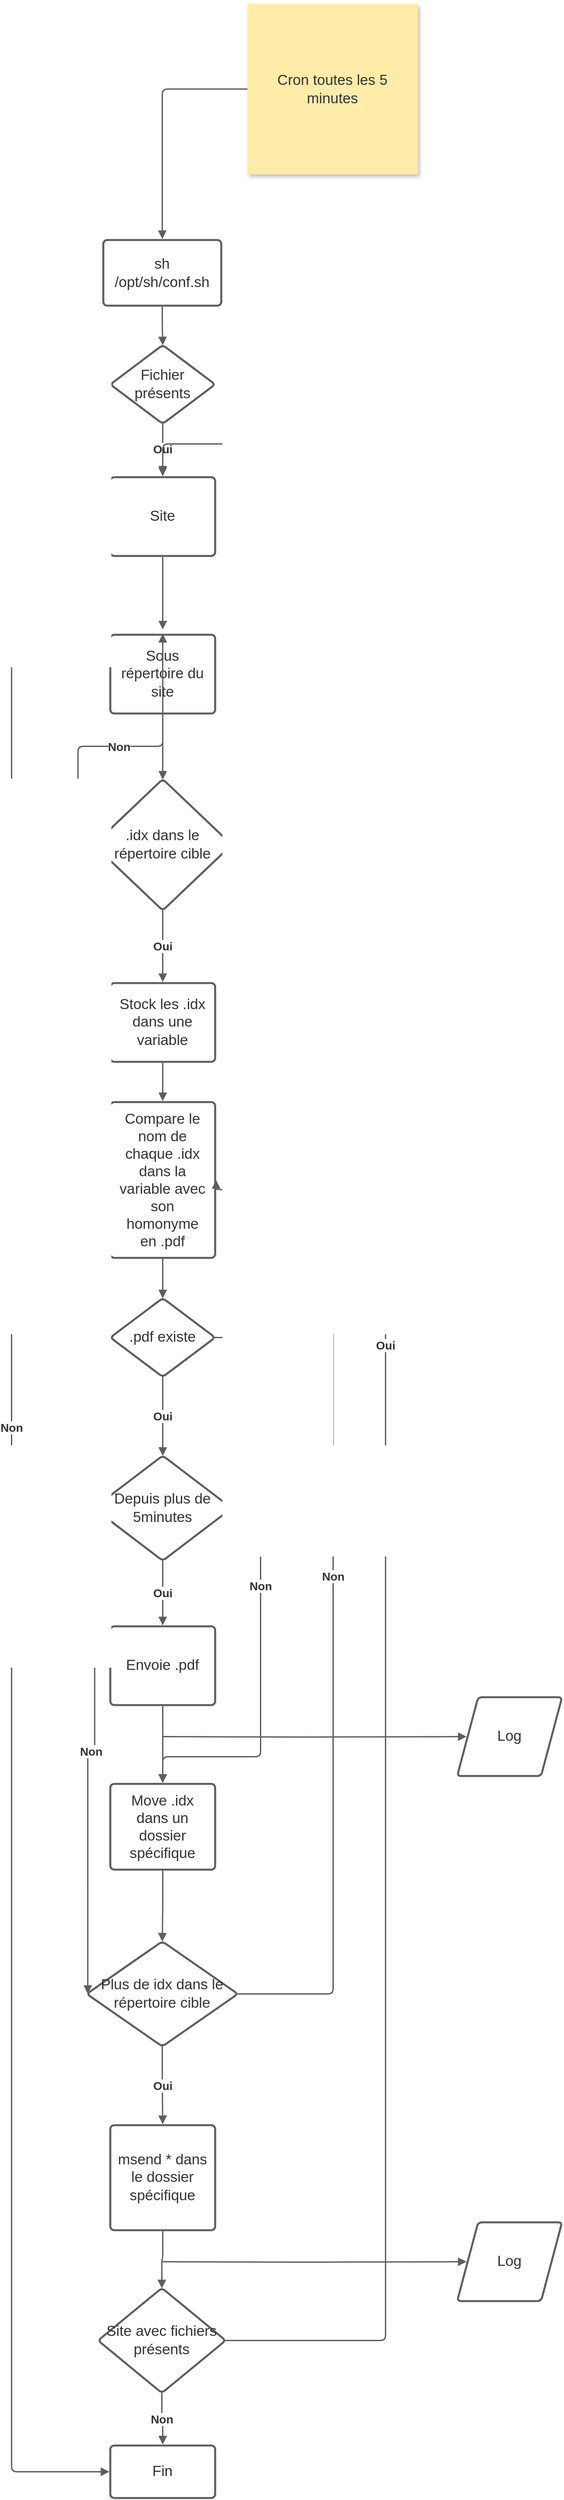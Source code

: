 <mxfile version="21.6.1" type="github">
  <diagram name="Page-1" id="M05mi5tubymjT-PzH5LD">
    <mxGraphModel dx="1442" dy="4406" grid="1" gridSize="10" guides="1" tooltips="1" connect="1" arrows="1" fold="1" page="1" pageScale="1" pageWidth="827" pageHeight="1169" math="0" shadow="0">
      <root>
        <mxCell id="0" />
        <mxCell id="1" parent="0" />
        <mxCell id="hJ5r02Eb2I1jtGM-IQbP-1" value="sh /opt/sh/conf.sh" style="html=1;overflow=block;blockSpacing=1;whiteSpace=wrap;fontSize=16.7;fontColor=#333333;align=center;spacing=3.8;strokeColor=#5e5e5e;strokeOpacity=100;rounded=1;absoluteArcSize=1;arcSize=9;strokeWidth=2.3;lucidId=f-5~rbV5MELp;" vertex="1" parent="1">
          <mxGeometry x="945" y="-525" width="135" height="75" as="geometry" />
        </mxCell>
        <mxCell id="hJ5r02Eb2I1jtGM-IQbP-2" value="Fin" style="html=1;overflow=block;blockSpacing=1;whiteSpace=wrap;fontSize=16.7;fontColor=#333333;align=center;spacing=3.8;strokeColor=#5e5e5e;strokeOpacity=100;rounded=1;absoluteArcSize=1;arcSize=9;strokeWidth=2.3;lucidId=m-5~j~Y~oZ5m;" vertex="1" parent="1">
          <mxGeometry x="953" y="1995" width="120" height="60" as="geometry" />
        </mxCell>
        <mxCell id="hJ5r02Eb2I1jtGM-IQbP-3" value="" style="html=1;jettySize=18;whiteSpace=wrap;fontSize=13;strokeColor=#5E5E5E;strokeWidth=1.5;rounded=1;arcSize=12;edgeStyle=orthogonalEdgeStyle;startArrow=none;endArrow=block;endFill=1;exitX=0;exitY=0.5;exitPerimeter=0;entryX=0.5;entryY=-0.015;entryPerimeter=0;lucidId=E-5~-W.0B4FS;" edge="1" parent="1" source="hJ5r02Eb2I1jtGM-IQbP-28" target="hJ5r02Eb2I1jtGM-IQbP-1">
          <mxGeometry width="100" height="100" relative="1" as="geometry">
            <Array as="points" />
          </mxGeometry>
        </mxCell>
        <mxCell id="hJ5r02Eb2I1jtGM-IQbP-4" value=".pdf existe" style="html=1;overflow=block;blockSpacing=1;whiteSpace=wrap;rhombus;fontSize=16.7;fontColor=#333333;align=center;spacing=3.8;strokeColor=#5e5e5e;strokeOpacity=100;rounded=1;absoluteArcSize=1;arcSize=9;strokeWidth=2.3;lucidId=k_5~ReEhO_p4;" vertex="1" parent="1">
          <mxGeometry x="953" y="684" width="120" height="90" as="geometry" />
        </mxCell>
        <mxCell id="hJ5r02Eb2I1jtGM-IQbP-5" value="Stock les .idx dans une variable" style="html=1;overflow=block;blockSpacing=1;whiteSpace=wrap;fontSize=16.7;fontColor=#333333;align=center;spacing=9;strokeColor=#5e5e5e;strokeOpacity=100;rounded=1;absoluteArcSize=1;arcSize=9;strokeWidth=2.3;lucidId=t_5~L7jboz--;" vertex="1" parent="1">
          <mxGeometry x="953" y="324" width="120" height="90" as="geometry" />
        </mxCell>
        <mxCell id="hJ5r02Eb2I1jtGM-IQbP-6" value="Compare le nom de chaque .idx dans la variable avec son homonyme en .pdf" style="html=1;overflow=block;blockSpacing=1;whiteSpace=wrap;fontSize=16.7;fontColor=#333333;align=center;spacing=9;strokeColor=#5e5e5e;strokeOpacity=100;rounded=1;absoluteArcSize=1;arcSize=9;strokeWidth=2.3;lucidId=L_5~8SwmnlXN;" vertex="1" parent="1">
          <mxGeometry x="953" y="460" width="120" height="178" as="geometry" />
        </mxCell>
        <mxCell id="hJ5r02Eb2I1jtGM-IQbP-7" value="" style="html=1;jettySize=18;whiteSpace=wrap;fontSize=13;strokeColor=#5E5E5E;strokeWidth=1.5;rounded=1;arcSize=12;edgeStyle=orthogonalEdgeStyle;startArrow=none;endArrow=block;endFill=1;exitX=0.5;exitY=1.012;exitPerimeter=0;entryX=0.5;entryY=-0.006;entryPerimeter=0;lucidId=g.5~EkZWRpoq;" edge="1" parent="1" source="hJ5r02Eb2I1jtGM-IQbP-5" target="hJ5r02Eb2I1jtGM-IQbP-6">
          <mxGeometry width="100" height="100" relative="1" as="geometry">
            <Array as="points" />
          </mxGeometry>
        </mxCell>
        <mxCell id="hJ5r02Eb2I1jtGM-IQbP-8" value="" style="html=1;jettySize=18;whiteSpace=wrap;fontSize=13;strokeColor=#5E5E5E;strokeWidth=1.5;rounded=1;arcSize=12;edgeStyle=orthogonalEdgeStyle;startArrow=none;endArrow=block;endFill=1;exitX=0.5;exitY=1.006;exitPerimeter=0;entryX=0.5;entryY=0.004;entryPerimeter=0;lucidId=i.5~sLJkaxT7;" edge="1" parent="1" source="hJ5r02Eb2I1jtGM-IQbP-6" target="hJ5r02Eb2I1jtGM-IQbP-4">
          <mxGeometry width="100" height="100" relative="1" as="geometry">
            <Array as="points" />
          </mxGeometry>
        </mxCell>
        <mxCell id="hJ5r02Eb2I1jtGM-IQbP-9" value="" style="html=1;jettySize=18;whiteSpace=wrap;fontSize=13.3;fontColor=#333333;fontStyle=1;align=center;strokeColor=#5E5E5E;strokeWidth=1.5;rounded=1;arcSize=12;edgeStyle=orthogonalEdgeStyle;startArrow=none;endArrow=block;endFill=1;exitX=0.5;exitY=0.996;exitPerimeter=0;entryX=0.5;entryY=0.003;entryPerimeter=0;lucidId=u.5~5Z3mZRVt;" edge="1" parent="1" source="hJ5r02Eb2I1jtGM-IQbP-4" target="hJ5r02Eb2I1jtGM-IQbP-11">
          <mxGeometry width="100" height="100" relative="1" as="geometry">
            <Array as="points" />
          </mxGeometry>
        </mxCell>
        <mxCell id="hJ5r02Eb2I1jtGM-IQbP-10" value="Oui" style="text;html=1;resizable=0;labelBackgroundColor=default;align=center;verticalAlign=middle;fontStyle=1;fontColor=#333333;fontSize=13.3;" vertex="1" parent="hJ5r02Eb2I1jtGM-IQbP-9">
          <mxGeometry relative="1" as="geometry" />
        </mxCell>
        <mxCell id="hJ5r02Eb2I1jtGM-IQbP-11" value="Depuis plus de 5minutes" style="html=1;overflow=block;blockSpacing=1;whiteSpace=wrap;rhombus;fontSize=16.7;fontColor=#333333;align=center;spacing=3.8;strokeColor=#5e5e5e;strokeOpacity=100;rounded=1;absoluteArcSize=1;arcSize=9;strokeWidth=2.3;lucidId=4.5~.io0xAcz;" vertex="1" parent="1">
          <mxGeometry x="934" y="864" width="158" height="120" as="geometry" />
        </mxCell>
        <mxCell id="hJ5r02Eb2I1jtGM-IQbP-12" value="Envoie .pdf" style="html=1;overflow=block;blockSpacing=1;whiteSpace=wrap;fontSize=16.7;fontColor=#333333;align=center;spacing=9;strokeColor=#5e5e5e;strokeOpacity=100;rounded=1;absoluteArcSize=1;arcSize=9;strokeWidth=2.3;lucidId=w~5~Na-acLXl;" vertex="1" parent="1">
          <mxGeometry x="953" y="1059" width="120" height="90" as="geometry" />
        </mxCell>
        <mxCell id="hJ5r02Eb2I1jtGM-IQbP-13" value="" style="html=1;jettySize=18;whiteSpace=wrap;fontSize=13.3;fontColor=#333333;fontStyle=1;align=center;strokeColor=#5E5E5E;strokeWidth=1.5;rounded=1;arcSize=12;edgeStyle=orthogonalEdgeStyle;startArrow=none;endArrow=block;endFill=1;exitX=0.5;exitY=0.997;exitPerimeter=0;entryX=0.5;entryY=-0.012;entryPerimeter=0;lucidId=C~5~-q1G96m1;" edge="1" parent="1" source="hJ5r02Eb2I1jtGM-IQbP-11" target="hJ5r02Eb2I1jtGM-IQbP-12">
          <mxGeometry width="100" height="100" relative="1" as="geometry">
            <Array as="points" />
          </mxGeometry>
        </mxCell>
        <mxCell id="hJ5r02Eb2I1jtGM-IQbP-14" value="Oui" style="text;html=1;resizable=0;labelBackgroundColor=default;align=center;verticalAlign=middle;fontStyle=1;fontColor=#333333;fontSize=13.3;" vertex="1" parent="hJ5r02Eb2I1jtGM-IQbP-13">
          <mxGeometry relative="1" as="geometry" />
        </mxCell>
        <mxCell id="hJ5r02Eb2I1jtGM-IQbP-15" value="Move .idx dans un dossier spécifique" style="html=1;overflow=block;blockSpacing=1;whiteSpace=wrap;fontSize=16.7;fontColor=#333333;align=center;spacing=9;strokeColor=#5e5e5e;strokeOpacity=100;rounded=1;absoluteArcSize=1;arcSize=9;strokeWidth=2.3;lucidId=_~5~DMGJzebu;" vertex="1" parent="1">
          <mxGeometry x="953" y="1239" width="120" height="98" as="geometry" />
        </mxCell>
        <mxCell id="hJ5r02Eb2I1jtGM-IQbP-16" value="" style="html=1;jettySize=18;whiteSpace=wrap;fontSize=13;strokeColor=#5E5E5E;strokeWidth=1.5;rounded=1;arcSize=12;edgeStyle=orthogonalEdgeStyle;startArrow=none;endArrow=block;endFill=1;exitX=0.5;exitY=1.012;exitPerimeter=0;entryX=0.5;entryY=-0.011;entryPerimeter=0;lucidId=Ea6~PZnoxjiW;" edge="1" parent="1" source="hJ5r02Eb2I1jtGM-IQbP-12" target="hJ5r02Eb2I1jtGM-IQbP-15">
          <mxGeometry width="100" height="100" relative="1" as="geometry">
            <Array as="points" />
          </mxGeometry>
        </mxCell>
        <mxCell id="hJ5r02Eb2I1jtGM-IQbP-17" value="" style="html=1;jettySize=18;whiteSpace=wrap;fontSize=13.3;fontColor=#333333;fontStyle=1;align=center;strokeColor=#5E5E5E;strokeWidth=1.5;rounded=1;arcSize=12;edgeStyle=orthogonalEdgeStyle;startArrow=none;endArrow=block;endFill=1;exitX=0.991;exitY=0.5;exitPerimeter=0;entryX=0.5;entryY=-0.011;entryPerimeter=0;lucidId=1a6~FgBXjJ8x;" edge="1" parent="1" source="hJ5r02Eb2I1jtGM-IQbP-4" target="hJ5r02Eb2I1jtGM-IQbP-15">
          <mxGeometry width="100" height="100" relative="1" as="geometry">
            <Array as="points">
              <mxPoint x="1125" y="729" />
              <mxPoint x="1125" y="1208" />
              <mxPoint x="1013" y="1208" />
            </Array>
          </mxGeometry>
        </mxCell>
        <mxCell id="hJ5r02Eb2I1jtGM-IQbP-18" value="Non" style="text;html=1;resizable=0;labelBackgroundColor=default;align=center;verticalAlign=middle;fontStyle=1;fontColor=#333333;fontSize=13.3;" vertex="1" parent="hJ5r02Eb2I1jtGM-IQbP-17">
          <mxGeometry relative="1" as="geometry" />
        </mxCell>
        <mxCell id="hJ5r02Eb2I1jtGM-IQbP-19" value="Plus de idx dans le répertoire cible" style="html=1;overflow=block;blockSpacing=1;whiteSpace=wrap;rhombus;fontSize=16.7;fontColor=#333333;align=center;spacing=3.8;strokeColor=#5e5e5e;strokeOpacity=100;rounded=1;absoluteArcSize=1;arcSize=9;strokeWidth=2.3;lucidId=kf6~a1rQ1GDk;" vertex="1" parent="1">
          <mxGeometry x="926" y="1419" width="173" height="120" as="geometry" />
        </mxCell>
        <mxCell id="hJ5r02Eb2I1jtGM-IQbP-20" value="" style="html=1;jettySize=18;whiteSpace=wrap;fontSize=13;strokeColor=#5E5E5E;strokeWidth=1.5;rounded=1;arcSize=12;edgeStyle=orthogonalEdgeStyle;startArrow=none;endArrow=block;endFill=1;exitX=0.5;exitY=1.011;exitPerimeter=0;entryX=0.5;entryY=0.002;entryPerimeter=0;lucidId=nf6~7Cj5yKhZ;" edge="1" parent="1" source="hJ5r02Eb2I1jtGM-IQbP-15" target="hJ5r02Eb2I1jtGM-IQbP-19">
          <mxGeometry width="100" height="100" relative="1" as="geometry">
            <Array as="points" />
          </mxGeometry>
        </mxCell>
        <mxCell id="hJ5r02Eb2I1jtGM-IQbP-21" value="msend * dans le dossier spécifique" style="html=1;overflow=block;blockSpacing=1;whiteSpace=wrap;fontSize=16.7;fontColor=#333333;align=center;spacing=3.8;strokeColor=#5e5e5e;strokeOpacity=100;rounded=1;absoluteArcSize=1;arcSize=9;strokeWidth=2.3;lucidId=Pf6~FHqD8Fff;" vertex="1" parent="1">
          <mxGeometry x="953" y="1629" width="120" height="120" as="geometry" />
        </mxCell>
        <mxCell id="hJ5r02Eb2I1jtGM-IQbP-22" value="" style="html=1;jettySize=18;whiteSpace=wrap;fontSize=13.3;fontColor=#333333;fontStyle=1;align=center;strokeColor=#5E5E5E;strokeWidth=1.5;rounded=1;arcSize=12;edgeStyle=orthogonalEdgeStyle;startArrow=none;endArrow=block;endFill=1;exitX=0.5;exitY=0.998;exitPerimeter=0;entryX=0.5;entryY=-0.009;entryPerimeter=0;lucidId=fg6~hX-Vw6dg;" edge="1" parent="1" source="hJ5r02Eb2I1jtGM-IQbP-19" target="hJ5r02Eb2I1jtGM-IQbP-21">
          <mxGeometry width="100" height="100" relative="1" as="geometry">
            <Array as="points" />
          </mxGeometry>
        </mxCell>
        <mxCell id="hJ5r02Eb2I1jtGM-IQbP-23" value="Oui" style="text;html=1;resizable=0;labelBackgroundColor=default;align=center;verticalAlign=middle;fontStyle=1;fontColor=#333333;fontSize=13.3;" vertex="1" parent="hJ5r02Eb2I1jtGM-IQbP-22">
          <mxGeometry relative="1" as="geometry" />
        </mxCell>
        <mxCell id="hJ5r02Eb2I1jtGM-IQbP-24" value="" style="html=1;jettySize=18;whiteSpace=wrap;fontSize=13.3;fontColor=#333333;fontStyle=1;align=center;strokeColor=#5E5E5E;strokeWidth=1.5;rounded=1;arcSize=12;edgeStyle=orthogonalEdgeStyle;startArrow=none;endArrow=block;endFill=1;exitX=0.007;exitY=0.5;exitPerimeter=0;entryX=0.007;entryY=0.5;entryPerimeter=0;lucidId=7k6~2kZsQ3uW;" edge="1" parent="1" source="hJ5r02Eb2I1jtGM-IQbP-11" target="hJ5r02Eb2I1jtGM-IQbP-19">
          <mxGeometry width="100" height="100" relative="1" as="geometry">
            <Array as="points" />
          </mxGeometry>
        </mxCell>
        <mxCell id="hJ5r02Eb2I1jtGM-IQbP-25" value="Non" style="text;html=1;resizable=0;labelBackgroundColor=default;align=center;verticalAlign=middle;fontStyle=1;fontColor=#333333;fontSize=13.3;" vertex="1" parent="hJ5r02Eb2I1jtGM-IQbP-24">
          <mxGeometry relative="1" as="geometry" />
        </mxCell>
        <mxCell id="hJ5r02Eb2I1jtGM-IQbP-26" value="" style="html=1;jettySize=18;whiteSpace=wrap;fontSize=13.3;fontColor=#333333;fontStyle=1;align=center;strokeColor=#5E5E5E;strokeWidth=1.5;rounded=1;arcSize=12;edgeStyle=orthogonalEdgeStyle;startArrow=none;endArrow=block;endFill=1;exitX=0.993;exitY=0.5;exitPerimeter=0;entryX=1.009;entryY=0.5;entryPerimeter=0;lucidId=Cl6~WhT_v_tG;" edge="1" parent="1" source="hJ5r02Eb2I1jtGM-IQbP-19" target="hJ5r02Eb2I1jtGM-IQbP-6">
          <mxGeometry width="100" height="100" relative="1" as="geometry">
            <Array as="points">
              <mxPoint x="1208" y="1479" />
              <mxPoint x="1208" y="560" />
              <mxPoint x="1074" y="560" />
            </Array>
          </mxGeometry>
        </mxCell>
        <mxCell id="hJ5r02Eb2I1jtGM-IQbP-27" value="Non" style="text;html=1;resizable=0;labelBackgroundColor=default;align=center;verticalAlign=middle;fontStyle=1;fontColor=#333333;fontSize=13.3;" vertex="1" parent="hJ5r02Eb2I1jtGM-IQbP-26">
          <mxGeometry relative="1" as="geometry" />
        </mxCell>
        <mxCell id="hJ5r02Eb2I1jtGM-IQbP-28" value="Cron toutes les 5 minutes" style="html=1;overflow=block;blockSpacing=1;whiteSpace=wrap;shadow=1;fontSize=16.7;fontColor=#333333;align=center;spacing=9;strokeColor=none;strokeOpacity=100;fillColor=#FFECA9;strokeWidth=0;lucidId=z-5~uNJ6Lt15;" vertex="1" parent="1">
          <mxGeometry x="1110" y="-795" width="195" height="195" as="geometry" />
        </mxCell>
        <mxCell id="hJ5r02Eb2I1jtGM-IQbP-29" value=".idx dans le répertoire cible" style="html=1;overflow=block;blockSpacing=1;whiteSpace=wrap;rhombus;fontSize=16.7;fontColor=#333333;align=center;spacing=3.8;strokeColor=#5e5e5e;strokeOpacity=100;rounded=1;absoluteArcSize=1;arcSize=9;strokeWidth=2.3;lucidId=gu6~8TXBt_If;" vertex="1" parent="1">
          <mxGeometry x="934" y="91" width="158" height="150" as="geometry" />
        </mxCell>
        <mxCell id="hJ5r02Eb2I1jtGM-IQbP-30" value="" style="html=1;jettySize=18;whiteSpace=wrap;fontSize=13.3;fontColor=#333333;fontStyle=1;align=center;strokeColor=#5E5E5E;strokeWidth=1.5;rounded=1;arcSize=12;edgeStyle=orthogonalEdgeStyle;startArrow=none;endArrow=block;endFill=1;exitX=0.5;exitY=0.996;exitPerimeter=0;entryX=0.5;entryY=-0.012;entryPerimeter=0;lucidId=Ju6~7HmWBvsb;" edge="1" parent="1" source="hJ5r02Eb2I1jtGM-IQbP-29" target="hJ5r02Eb2I1jtGM-IQbP-5">
          <mxGeometry width="100" height="100" relative="1" as="geometry">
            <Array as="points" />
          </mxGeometry>
        </mxCell>
        <mxCell id="hJ5r02Eb2I1jtGM-IQbP-31" value="Oui" style="text;html=1;resizable=0;labelBackgroundColor=default;align=center;verticalAlign=middle;fontStyle=1;fontColor=#333333;fontSize=13.3;" vertex="1" parent="hJ5r02Eb2I1jtGM-IQbP-30">
          <mxGeometry relative="1" as="geometry" />
        </mxCell>
        <mxCell id="hJ5r02Eb2I1jtGM-IQbP-32" value="Site" style="html=1;overflow=block;blockSpacing=1;whiteSpace=wrap;fontSize=16.7;fontColor=#333333;align=center;spacing=9;strokeColor=#5e5e5e;strokeOpacity=100;rounded=1;absoluteArcSize=1;arcSize=9;strokeWidth=2.3;lucidId=Ix6~T~adl71K;" vertex="1" parent="1">
          <mxGeometry x="953" y="-254" width="120" height="90" as="geometry" />
        </mxCell>
        <mxCell id="hJ5r02Eb2I1jtGM-IQbP-33" value="Sous répertoire du site" style="html=1;overflow=block;blockSpacing=1;whiteSpace=wrap;fontSize=16.7;fontColor=#333333;align=center;spacing=9;strokeColor=#5e5e5e;strokeOpacity=100;rounded=1;absoluteArcSize=1;arcSize=9;strokeWidth=2.3;lucidId=9y6~QDwoqAqC;" vertex="1" parent="1">
          <mxGeometry x="953" y="-74" width="120" height="90" as="geometry" />
        </mxCell>
        <mxCell id="hJ5r02Eb2I1jtGM-IQbP-34" value="Fichier présents" style="html=1;overflow=block;blockSpacing=1;whiteSpace=wrap;rhombus;fontSize=16.7;fontColor=#333333;align=center;spacing=3.8;strokeColor=#5e5e5e;strokeOpacity=100;rounded=1;absoluteArcSize=1;arcSize=9;strokeWidth=2.3;lucidId=eG6~~8.4MPTb;" vertex="1" parent="1">
          <mxGeometry x="953" y="-405" width="120" height="90" as="geometry" />
        </mxCell>
        <mxCell id="hJ5r02Eb2I1jtGM-IQbP-35" value="" style="html=1;jettySize=18;whiteSpace=wrap;fontSize=13.3;fontColor=#333333;fontStyle=1;align=center;strokeColor=#5E5E5E;strokeWidth=1.5;rounded=1;arcSize=12;edgeStyle=orthogonalEdgeStyle;startArrow=none;endArrow=block;endFill=1;exitX=0.5;exitY=0.996;exitPerimeter=0;lucidId=kG6~pmM.vz1s;" edge="1" parent="1" source="hJ5r02Eb2I1jtGM-IQbP-34">
          <mxGeometry width="100" height="100" relative="1" as="geometry">
            <Array as="points" />
            <mxPoint x="1013" y="-257" as="targetPoint" />
          </mxGeometry>
        </mxCell>
        <mxCell id="hJ5r02Eb2I1jtGM-IQbP-36" value="Oui" style="text;html=1;resizable=0;labelBackgroundColor=default;align=center;verticalAlign=middle;fontStyle=1;fontColor=#333333;fontSize=13.3;" vertex="1" parent="hJ5r02Eb2I1jtGM-IQbP-35">
          <mxGeometry relative="1" as="geometry" />
        </mxCell>
        <mxCell id="hJ5r02Eb2I1jtGM-IQbP-37" value="" style="html=1;jettySize=18;whiteSpace=wrap;fontSize=13;strokeColor=#5E5E5E;strokeWidth=1.5;rounded=1;arcSize=12;edgeStyle=orthogonalEdgeStyle;startArrow=none;endArrow=block;endFill=1;exitX=0.5;exitY=1.015;exitPerimeter=0;entryX=0.5;entryY=0.004;entryPerimeter=0;lucidId=nG6~0Otn4_A6;" edge="1" parent="1" source="hJ5r02Eb2I1jtGM-IQbP-1" target="hJ5r02Eb2I1jtGM-IQbP-34">
          <mxGeometry width="100" height="100" relative="1" as="geometry">
            <Array as="points" />
          </mxGeometry>
        </mxCell>
        <mxCell id="hJ5r02Eb2I1jtGM-IQbP-38" value="" style="html=1;jettySize=18;whiteSpace=wrap;fontSize=13.3;fontColor=#333333;fontStyle=1;align=center;strokeColor=#5E5E5E;strokeWidth=1.5;rounded=1;arcSize=12;edgeStyle=orthogonalEdgeStyle;startArrow=none;endArrow=block;endFill=1;exitX=0.009;exitY=0.5;exitPerimeter=0;entryX=-0.009;entryY=0.5;entryPerimeter=0;lucidId=EG6~kr7~KdJp;" edge="1" parent="1" source="hJ5r02Eb2I1jtGM-IQbP-34" target="hJ5r02Eb2I1jtGM-IQbP-2">
          <mxGeometry width="100" height="100" relative="1" as="geometry">
            <Array as="points">
              <mxPoint x="840" y="-360" />
              <mxPoint x="840" y="2025" />
            </Array>
          </mxGeometry>
        </mxCell>
        <mxCell id="hJ5r02Eb2I1jtGM-IQbP-39" value="Non" style="text;html=1;resizable=0;labelBackgroundColor=default;align=center;verticalAlign=middle;fontStyle=1;fontColor=#333333;fontSize=13.3;" vertex="1" parent="hJ5r02Eb2I1jtGM-IQbP-38">
          <mxGeometry relative="1" as="geometry" />
        </mxCell>
        <mxCell id="hJ5r02Eb2I1jtGM-IQbP-40" value="" style="html=1;jettySize=18;whiteSpace=wrap;fontSize=13;strokeColor=#5E5E5E;strokeWidth=1.5;rounded=1;arcSize=12;edgeStyle=orthogonalEdgeStyle;startArrow=none;endArrow=block;endFill=1;exitX=0.5;exitY=1.012;exitPerimeter=0;entryX=0.5;entryY=0.004;entryPerimeter=0;lucidId=xH6~4J9-KWK2;" edge="1" parent="1" source="hJ5r02Eb2I1jtGM-IQbP-33" target="hJ5r02Eb2I1jtGM-IQbP-29">
          <mxGeometry width="100" height="100" relative="1" as="geometry">
            <Array as="points" />
          </mxGeometry>
        </mxCell>
        <mxCell id="hJ5r02Eb2I1jtGM-IQbP-41" value="" style="html=1;jettySize=18;whiteSpace=wrap;fontSize=13.3;fontColor=#333333;fontStyle=1;align=center;strokeColor=#5E5E5E;strokeWidth=1.5;rounded=1;arcSize=12;edgeStyle=orthogonalEdgeStyle;startArrow=none;endArrow=block;endFill=1;exitX=0.005;exitY=0.5;exitPerimeter=0;entryX=0.5;entryY=-0.012;entryPerimeter=0;lucidId=AH6~lLFPwNQ9;" edge="1" parent="1" source="hJ5r02Eb2I1jtGM-IQbP-29" target="hJ5r02Eb2I1jtGM-IQbP-33">
          <mxGeometry width="100" height="100" relative="1" as="geometry">
            <Array as="points" />
          </mxGeometry>
        </mxCell>
        <mxCell id="hJ5r02Eb2I1jtGM-IQbP-42" value="Non" style="text;html=1;resizable=0;labelBackgroundColor=default;align=center;verticalAlign=middle;fontStyle=1;fontColor=#333333;fontSize=13.3;" vertex="1" parent="hJ5r02Eb2I1jtGM-IQbP-41">
          <mxGeometry relative="1" as="geometry" />
        </mxCell>
        <mxCell id="hJ5r02Eb2I1jtGM-IQbP-43" value="Site avec fichiers présents" style="html=1;overflow=block;blockSpacing=1;whiteSpace=wrap;rhombus;fontSize=16.7;fontColor=#333333;align=center;spacing=3.8;strokeColor=#5e5e5e;strokeOpacity=100;rounded=1;absoluteArcSize=1;arcSize=9;strokeWidth=2.3;lucidId=OI6~xzi.yRAo;" vertex="1" parent="1">
          <mxGeometry x="939" y="1815" width="146" height="120" as="geometry" />
        </mxCell>
        <mxCell id="hJ5r02Eb2I1jtGM-IQbP-44" value="" style="html=1;jettySize=18;whiteSpace=wrap;fontSize=13;strokeColor=#5E5E5E;strokeWidth=1.5;rounded=1;arcSize=12;edgeStyle=orthogonalEdgeStyle;startArrow=none;endArrow=block;endFill=1;exitX=0.5;exitY=1.009;exitPerimeter=0;entryX=0.5;entryY=0.004;entryPerimeter=0;lucidId=-I6~LH8JnROg;" edge="1" parent="1" source="hJ5r02Eb2I1jtGM-IQbP-21" target="hJ5r02Eb2I1jtGM-IQbP-43">
          <mxGeometry width="100" height="100" relative="1" as="geometry">
            <Array as="points" />
          </mxGeometry>
        </mxCell>
        <mxCell id="hJ5r02Eb2I1jtGM-IQbP-45" value="" style="html=1;jettySize=18;whiteSpace=wrap;fontSize=13.3;fontColor=#333333;fontStyle=1;align=center;strokeColor=#5E5E5E;strokeWidth=1.5;rounded=1;arcSize=12;edgeStyle=orthogonalEdgeStyle;startArrow=none;endArrow=block;endFill=1;exitX=0.993;exitY=0.5;exitPerimeter=0;entryX=0.5;entryY=-0.012;entryPerimeter=0;lucidId=eJ6~U8AemFtk;" edge="1" parent="1" source="hJ5r02Eb2I1jtGM-IQbP-43" target="hJ5r02Eb2I1jtGM-IQbP-32">
          <mxGeometry width="100" height="100" relative="1" as="geometry">
            <Array as="points">
              <mxPoint x="1268" y="1875" />
              <mxPoint x="1268" y="-292" />
              <mxPoint x="1013" y="-292" />
            </Array>
          </mxGeometry>
        </mxCell>
        <mxCell id="hJ5r02Eb2I1jtGM-IQbP-46" value="Oui" style="text;html=1;resizable=0;labelBackgroundColor=default;align=center;verticalAlign=middle;fontStyle=1;fontColor=#333333;fontSize=13.3;" vertex="1" parent="hJ5r02Eb2I1jtGM-IQbP-45">
          <mxGeometry relative="1" as="geometry" />
        </mxCell>
        <mxCell id="hJ5r02Eb2I1jtGM-IQbP-47" value="" style="html=1;jettySize=18;whiteSpace=wrap;fontSize=13.3;fontColor=#333333;fontStyle=1;align=center;strokeColor=#5E5E5E;strokeWidth=1.5;rounded=1;arcSize=12;edgeStyle=orthogonalEdgeStyle;startArrow=none;endArrow=block;endFill=1;exitX=0.5;exitY=0.996;exitPerimeter=0;entryX=0.5;entryY=-0.019;entryPerimeter=0;lucidId=mJ6~i0F6wuZ_;" edge="1" parent="1" source="hJ5r02Eb2I1jtGM-IQbP-43" target="hJ5r02Eb2I1jtGM-IQbP-2">
          <mxGeometry width="100" height="100" relative="1" as="geometry">
            <Array as="points" />
          </mxGeometry>
        </mxCell>
        <mxCell id="hJ5r02Eb2I1jtGM-IQbP-48" value="Non" style="text;html=1;resizable=0;labelBackgroundColor=default;align=center;verticalAlign=middle;fontStyle=1;fontColor=#333333;fontSize=13.3;" vertex="1" parent="hJ5r02Eb2I1jtGM-IQbP-47">
          <mxGeometry relative="1" as="geometry" />
        </mxCell>
        <mxCell id="hJ5r02Eb2I1jtGM-IQbP-49" value="" style="html=1;jettySize=18;whiteSpace=wrap;fontSize=13;strokeColor=#5E5E5E;strokeWidth=1.5;rounded=1;arcSize=12;edgeStyle=orthogonalEdgeStyle;startArrow=none;endArrow=block;endFill=1;exitX=0.5;exitY=1.012;exitPerimeter=0;lucidId=JJ6~lXrsZWKx;" edge="1" parent="1" source="hJ5r02Eb2I1jtGM-IQbP-32">
          <mxGeometry width="100" height="100" relative="1" as="geometry">
            <Array as="points" />
            <mxPoint x="1013" y="-80" as="targetPoint" />
          </mxGeometry>
        </mxCell>
        <mxCell id="hJ5r02Eb2I1jtGM-IQbP-50" value="Log" style="html=1;overflow=block;blockSpacing=1;whiteSpace=wrap;shape=parallelogram;perimeter=parallelogramPerimeter;anchorPointDirection=0;fontSize=16.7;fontColor=#333333;align=center;spacing=3.8;strokeColor=#5e5e5e;strokeOpacity=100;rounded=1;absoluteArcSize=1;arcSize=9;strokeWidth=2.3;lucidId=AL6~ajm3IW3t;" vertex="1" parent="1">
          <mxGeometry x="1350" y="1140" width="120" height="90" as="geometry" />
        </mxCell>
        <mxCell id="hJ5r02Eb2I1jtGM-IQbP-51" value="" style="html=1;jettySize=18;whiteSpace=wrap;fontSize=13;strokeColor=#5E5E5E;strokeWidth=1.5;rounded=1;arcSize=12;edgeStyle=orthogonalEdgeStyle;startArrow=none;endArrow=block;endFill=1;entryX=0.09;entryY=0.5;entryPerimeter=0;lucidId=F76~2LrVjYpx;" edge="1" parent="1" target="hJ5r02Eb2I1jtGM-IQbP-50">
          <mxGeometry width="100" height="100" relative="1" as="geometry">
            <Array as="points" />
            <mxPoint x="1013" y="1185" as="sourcePoint" />
          </mxGeometry>
        </mxCell>
        <mxCell id="hJ5r02Eb2I1jtGM-IQbP-52" value="Log" style="html=1;overflow=block;blockSpacing=1;whiteSpace=wrap;shape=parallelogram;perimeter=parallelogramPerimeter;anchorPointDirection=0;fontSize=16.7;fontColor=#333333;align=center;spacing=3.8;strokeColor=#5e5e5e;strokeOpacity=100;rounded=1;absoluteArcSize=1;arcSize=9;strokeWidth=2.3;lucidId=V76~3MDrujzn;" vertex="1" parent="1">
          <mxGeometry x="1350" y="1740" width="120" height="90" as="geometry" />
        </mxCell>
        <mxCell id="hJ5r02Eb2I1jtGM-IQbP-53" value="" style="html=1;jettySize=18;whiteSpace=wrap;fontSize=13;strokeColor=#5E5E5E;strokeWidth=1.5;rounded=1;arcSize=12;edgeStyle=orthogonalEdgeStyle;startArrow=none;endArrow=block;endFill=1;entryX=0.09;entryY=0.5;entryPerimeter=0;lucidId=V76~bop7CBKq;" edge="1" parent="1" target="hJ5r02Eb2I1jtGM-IQbP-52">
          <mxGeometry width="100" height="100" relative="1" as="geometry">
            <Array as="points" />
            <mxPoint x="1013" y="1785" as="sourcePoint" />
          </mxGeometry>
        </mxCell>
      </root>
    </mxGraphModel>
  </diagram>
</mxfile>
